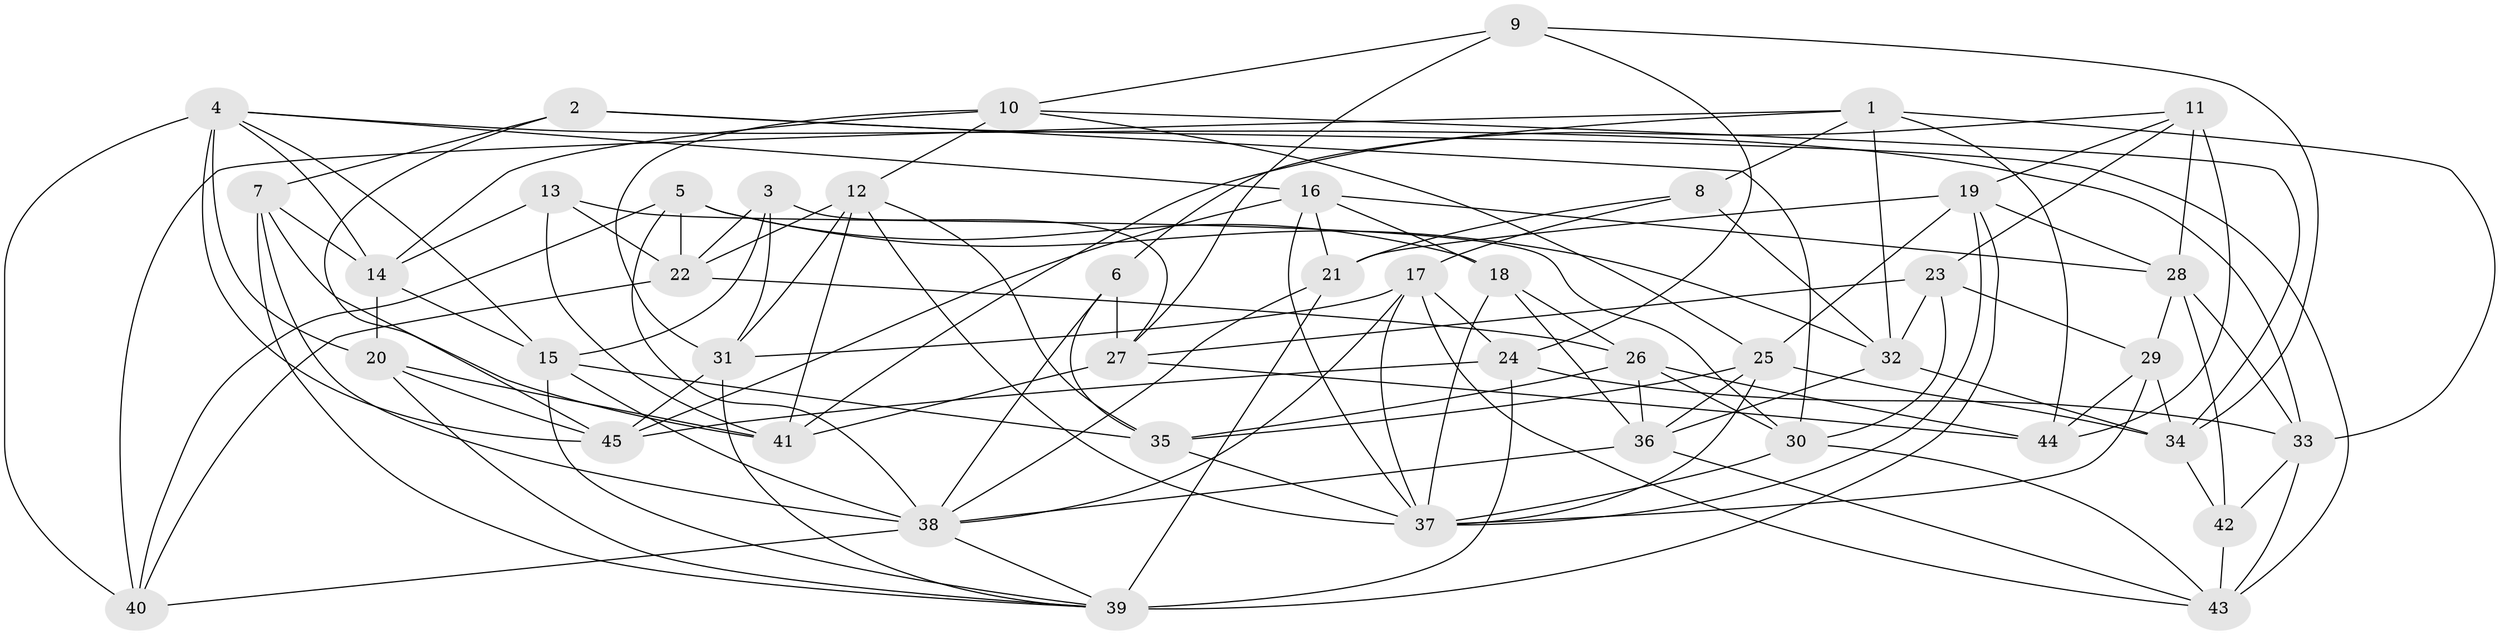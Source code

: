 // original degree distribution, {4: 1.0}
// Generated by graph-tools (version 1.1) at 2025/26/03/09/25 03:26:56]
// undirected, 45 vertices, 127 edges
graph export_dot {
graph [start="1"]
  node [color=gray90,style=filled];
  1;
  2;
  3;
  4;
  5;
  6;
  7;
  8;
  9;
  10;
  11;
  12;
  13;
  14;
  15;
  16;
  17;
  18;
  19;
  20;
  21;
  22;
  23;
  24;
  25;
  26;
  27;
  28;
  29;
  30;
  31;
  32;
  33;
  34;
  35;
  36;
  37;
  38;
  39;
  40;
  41;
  42;
  43;
  44;
  45;
  1 -- 6 [weight=1.0];
  1 -- 8 [weight=1.0];
  1 -- 32 [weight=1.0];
  1 -- 33 [weight=1.0];
  1 -- 40 [weight=1.0];
  1 -- 44 [weight=1.0];
  2 -- 7 [weight=1.0];
  2 -- 30 [weight=1.0];
  2 -- 43 [weight=1.0];
  2 -- 45 [weight=1.0];
  3 -- 15 [weight=1.0];
  3 -- 22 [weight=1.0];
  3 -- 27 [weight=1.0];
  3 -- 31 [weight=1.0];
  4 -- 14 [weight=1.0];
  4 -- 15 [weight=1.0];
  4 -- 16 [weight=1.0];
  4 -- 20 [weight=2.0];
  4 -- 33 [weight=1.0];
  4 -- 40 [weight=1.0];
  4 -- 45 [weight=1.0];
  5 -- 18 [weight=1.0];
  5 -- 22 [weight=1.0];
  5 -- 32 [weight=1.0];
  5 -- 38 [weight=1.0];
  5 -- 40 [weight=2.0];
  6 -- 27 [weight=1.0];
  6 -- 35 [weight=1.0];
  6 -- 38 [weight=1.0];
  7 -- 14 [weight=1.0];
  7 -- 38 [weight=2.0];
  7 -- 39 [weight=1.0];
  7 -- 41 [weight=1.0];
  8 -- 17 [weight=1.0];
  8 -- 21 [weight=1.0];
  8 -- 32 [weight=1.0];
  9 -- 10 [weight=1.0];
  9 -- 24 [weight=1.0];
  9 -- 27 [weight=1.0];
  9 -- 34 [weight=1.0];
  10 -- 12 [weight=1.0];
  10 -- 14 [weight=1.0];
  10 -- 25 [weight=1.0];
  10 -- 31 [weight=1.0];
  10 -- 34 [weight=1.0];
  11 -- 19 [weight=1.0];
  11 -- 23 [weight=1.0];
  11 -- 28 [weight=1.0];
  11 -- 41 [weight=1.0];
  11 -- 44 [weight=2.0];
  12 -- 22 [weight=1.0];
  12 -- 31 [weight=1.0];
  12 -- 35 [weight=1.0];
  12 -- 37 [weight=1.0];
  12 -- 41 [weight=1.0];
  13 -- 14 [weight=1.0];
  13 -- 22 [weight=1.0];
  13 -- 30 [weight=1.0];
  13 -- 41 [weight=1.0];
  14 -- 15 [weight=1.0];
  14 -- 20 [weight=1.0];
  15 -- 35 [weight=1.0];
  15 -- 38 [weight=1.0];
  15 -- 39 [weight=1.0];
  16 -- 18 [weight=1.0];
  16 -- 21 [weight=1.0];
  16 -- 28 [weight=1.0];
  16 -- 37 [weight=1.0];
  16 -- 45 [weight=1.0];
  17 -- 24 [weight=1.0];
  17 -- 31 [weight=1.0];
  17 -- 37 [weight=1.0];
  17 -- 38 [weight=1.0];
  17 -- 43 [weight=1.0];
  18 -- 26 [weight=1.0];
  18 -- 36 [weight=1.0];
  18 -- 37 [weight=2.0];
  19 -- 21 [weight=1.0];
  19 -- 25 [weight=1.0];
  19 -- 28 [weight=1.0];
  19 -- 37 [weight=1.0];
  19 -- 39 [weight=1.0];
  20 -- 39 [weight=1.0];
  20 -- 41 [weight=1.0];
  20 -- 45 [weight=1.0];
  21 -- 38 [weight=1.0];
  21 -- 39 [weight=2.0];
  22 -- 26 [weight=1.0];
  22 -- 40 [weight=1.0];
  23 -- 27 [weight=1.0];
  23 -- 29 [weight=2.0];
  23 -- 30 [weight=1.0];
  23 -- 32 [weight=1.0];
  24 -- 33 [weight=1.0];
  24 -- 39 [weight=2.0];
  24 -- 45 [weight=1.0];
  25 -- 34 [weight=1.0];
  25 -- 35 [weight=1.0];
  25 -- 36 [weight=1.0];
  25 -- 37 [weight=1.0];
  26 -- 30 [weight=1.0];
  26 -- 35 [weight=1.0];
  26 -- 36 [weight=1.0];
  26 -- 44 [weight=1.0];
  27 -- 41 [weight=1.0];
  27 -- 44 [weight=1.0];
  28 -- 29 [weight=1.0];
  28 -- 33 [weight=1.0];
  28 -- 42 [weight=1.0];
  29 -- 34 [weight=1.0];
  29 -- 37 [weight=1.0];
  29 -- 44 [weight=1.0];
  30 -- 37 [weight=1.0];
  30 -- 43 [weight=1.0];
  31 -- 39 [weight=1.0];
  31 -- 45 [weight=1.0];
  32 -- 34 [weight=1.0];
  32 -- 36 [weight=1.0];
  33 -- 42 [weight=1.0];
  33 -- 43 [weight=1.0];
  34 -- 42 [weight=1.0];
  35 -- 37 [weight=1.0];
  36 -- 38 [weight=1.0];
  36 -- 43 [weight=1.0];
  38 -- 39 [weight=1.0];
  38 -- 40 [weight=1.0];
  42 -- 43 [weight=1.0];
}
